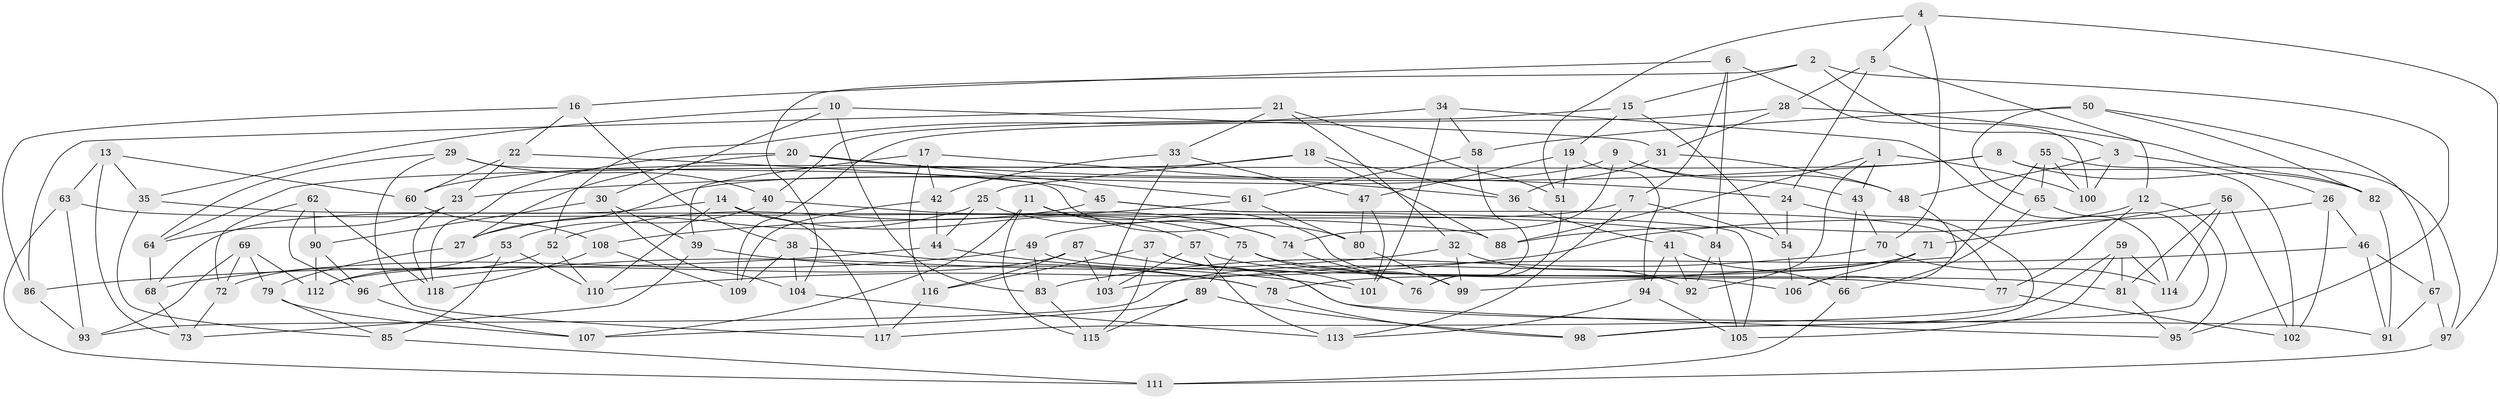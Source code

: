 // coarse degree distribution, {4: 0.4266666666666667, 6: 0.5466666666666666, 5: 0.02666666666666667}
// Generated by graph-tools (version 1.1) at 2025/52/02/27/25 19:52:33]
// undirected, 118 vertices, 236 edges
graph export_dot {
graph [start="1"]
  node [color=gray90,style=filled];
  1;
  2;
  3;
  4;
  5;
  6;
  7;
  8;
  9;
  10;
  11;
  12;
  13;
  14;
  15;
  16;
  17;
  18;
  19;
  20;
  21;
  22;
  23;
  24;
  25;
  26;
  27;
  28;
  29;
  30;
  31;
  32;
  33;
  34;
  35;
  36;
  37;
  38;
  39;
  40;
  41;
  42;
  43;
  44;
  45;
  46;
  47;
  48;
  49;
  50;
  51;
  52;
  53;
  54;
  55;
  56;
  57;
  58;
  59;
  60;
  61;
  62;
  63;
  64;
  65;
  66;
  67;
  68;
  69;
  70;
  71;
  72;
  73;
  74;
  75;
  76;
  77;
  78;
  79;
  80;
  81;
  82;
  83;
  84;
  85;
  86;
  87;
  88;
  89;
  90;
  91;
  92;
  93;
  94;
  95;
  96;
  97;
  98;
  99;
  100;
  101;
  102;
  103;
  104;
  105;
  106;
  107;
  108;
  109;
  110;
  111;
  112;
  113;
  114;
  115;
  116;
  117;
  118;
  1 -- 100;
  1 -- 43;
  1 -- 92;
  1 -- 88;
  2 -- 15;
  2 -- 3;
  2 -- 104;
  2 -- 95;
  3 -- 26;
  3 -- 100;
  3 -- 48;
  4 -- 5;
  4 -- 70;
  4 -- 51;
  4 -- 97;
  5 -- 24;
  5 -- 28;
  5 -- 12;
  6 -- 100;
  6 -- 7;
  6 -- 16;
  6 -- 84;
  7 -- 49;
  7 -- 54;
  7 -- 113;
  8 -- 82;
  8 -- 64;
  8 -- 23;
  8 -- 102;
  9 -- 48;
  9 -- 74;
  9 -- 43;
  9 -- 27;
  10 -- 35;
  10 -- 30;
  10 -- 31;
  10 -- 83;
  11 -- 107;
  11 -- 99;
  11 -- 115;
  11 -- 57;
  12 -- 95;
  12 -- 88;
  12 -- 77;
  13 -- 73;
  13 -- 60;
  13 -- 35;
  13 -- 63;
  14 -- 117;
  14 -- 110;
  14 -- 75;
  14 -- 68;
  15 -- 19;
  15 -- 54;
  15 -- 40;
  16 -- 22;
  16 -- 38;
  16 -- 86;
  17 -- 36;
  17 -- 116;
  17 -- 39;
  17 -- 42;
  18 -- 88;
  18 -- 36;
  18 -- 25;
  18 -- 60;
  19 -- 51;
  19 -- 47;
  19 -- 94;
  20 -- 61;
  20 -- 118;
  20 -- 27;
  20 -- 24;
  21 -- 33;
  21 -- 86;
  21 -- 51;
  21 -- 32;
  22 -- 60;
  22 -- 23;
  22 -- 45;
  23 -- 64;
  23 -- 118;
  24 -- 98;
  24 -- 54;
  25 -- 44;
  25 -- 74;
  25 -- 27;
  26 -- 110;
  26 -- 46;
  26 -- 102;
  27 -- 79;
  28 -- 109;
  28 -- 82;
  28 -- 31;
  29 -- 40;
  29 -- 64;
  29 -- 117;
  29 -- 80;
  30 -- 39;
  30 -- 104;
  30 -- 90;
  31 -- 36;
  31 -- 48;
  32 -- 92;
  32 -- 96;
  32 -- 99;
  33 -- 42;
  33 -- 47;
  33 -- 103;
  34 -- 52;
  34 -- 101;
  34 -- 114;
  34 -- 58;
  35 -- 85;
  35 -- 88;
  36 -- 41;
  37 -- 101;
  37 -- 115;
  37 -- 116;
  37 -- 95;
  38 -- 109;
  38 -- 78;
  38 -- 104;
  39 -- 73;
  39 -- 78;
  40 -- 74;
  40 -- 53;
  41 -- 66;
  41 -- 94;
  41 -- 92;
  42 -- 44;
  42 -- 109;
  43 -- 70;
  43 -- 66;
  44 -- 86;
  44 -- 101;
  45 -- 77;
  45 -- 105;
  45 -- 52;
  46 -- 103;
  46 -- 91;
  46 -- 67;
  47 -- 80;
  47 -- 101;
  48 -- 106;
  49 -- 83;
  49 -- 68;
  49 -- 81;
  50 -- 65;
  50 -- 67;
  50 -- 58;
  50 -- 82;
  51 -- 76;
  52 -- 110;
  52 -- 112;
  53 -- 85;
  53 -- 110;
  53 -- 72;
  54 -- 106;
  55 -- 99;
  55 -- 100;
  55 -- 97;
  55 -- 65;
  56 -- 102;
  56 -- 114;
  56 -- 81;
  56 -- 71;
  57 -- 106;
  57 -- 103;
  57 -- 113;
  58 -- 76;
  58 -- 61;
  59 -- 114;
  59 -- 105;
  59 -- 81;
  59 -- 117;
  60 -- 108;
  61 -- 108;
  61 -- 80;
  62 -- 90;
  62 -- 96;
  62 -- 72;
  62 -- 118;
  63 -- 93;
  63 -- 84;
  63 -- 111;
  64 -- 68;
  65 -- 66;
  65 -- 98;
  66 -- 111;
  67 -- 97;
  67 -- 91;
  68 -- 73;
  69 -- 79;
  69 -- 93;
  69 -- 112;
  69 -- 72;
  70 -- 83;
  70 -- 114;
  71 -- 93;
  71 -- 78;
  71 -- 106;
  72 -- 73;
  74 -- 76;
  75 -- 77;
  75 -- 89;
  75 -- 76;
  77 -- 102;
  78 -- 98;
  79 -- 107;
  79 -- 85;
  80 -- 99;
  81 -- 95;
  82 -- 91;
  83 -- 115;
  84 -- 92;
  84 -- 105;
  85 -- 111;
  86 -- 93;
  87 -- 112;
  87 -- 103;
  87 -- 91;
  87 -- 116;
  89 -- 115;
  89 -- 98;
  89 -- 107;
  90 -- 96;
  90 -- 112;
  94 -- 105;
  94 -- 113;
  96 -- 107;
  97 -- 111;
  104 -- 113;
  108 -- 109;
  108 -- 118;
  116 -- 117;
}
